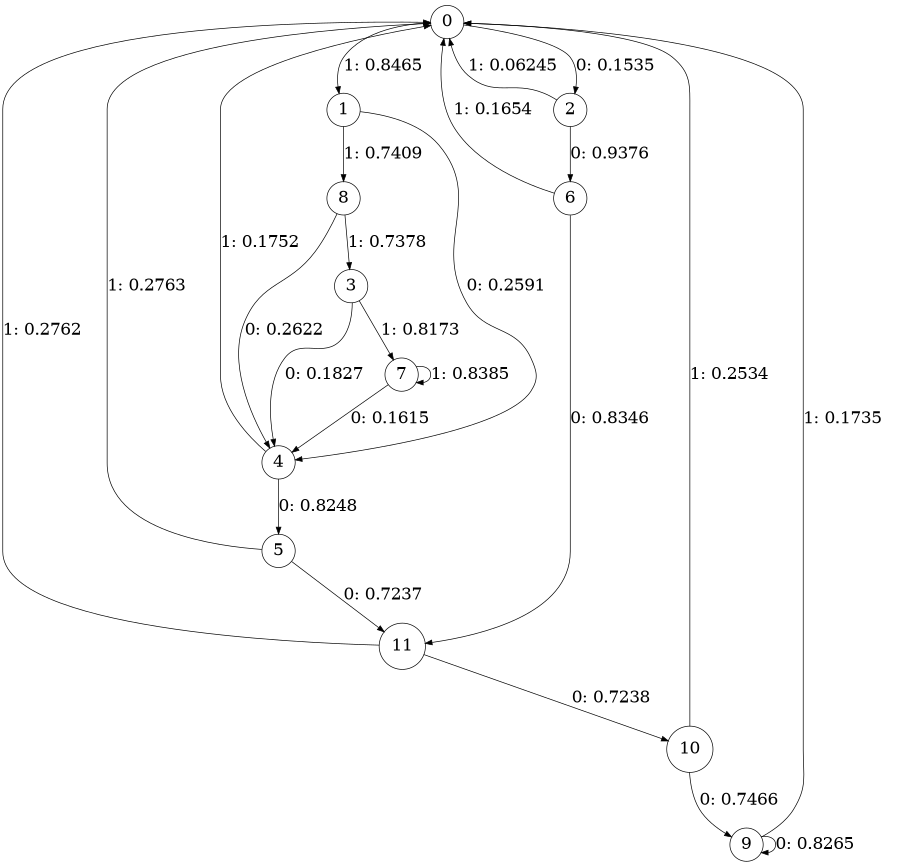 digraph "ch10randomL5" {
size = "6,8.5";
ratio = "fill";
node [shape = circle];
node [fontsize = 24];
edge [fontsize = 24];
0 -> 2 [label = "0: 0.1535   "];
0 -> 1 [label = "1: 0.8465   "];
1 -> 4 [label = "0: 0.2591   "];
1 -> 8 [label = "1: 0.7409   "];
2 -> 6 [label = "0: 0.9376   "];
2 -> 0 [label = "1: 0.06245  "];
3 -> 4 [label = "0: 0.1827   "];
3 -> 7 [label = "1: 0.8173   "];
4 -> 5 [label = "0: 0.8248   "];
4 -> 0 [label = "1: 0.1752   "];
5 -> 11 [label = "0: 0.7237   "];
5 -> 0 [label = "1: 0.2763   "];
6 -> 11 [label = "0: 0.8346   "];
6 -> 0 [label = "1: 0.1654   "];
7 -> 4 [label = "0: 0.1615   "];
7 -> 7 [label = "1: 0.8385   "];
8 -> 4 [label = "0: 0.2622   "];
8 -> 3 [label = "1: 0.7378   "];
9 -> 9 [label = "0: 0.8265   "];
9 -> 0 [label = "1: 0.1735   "];
10 -> 9 [label = "0: 0.7466   "];
10 -> 0 [label = "1: 0.2534   "];
11 -> 10 [label = "0: 0.7238   "];
11 -> 0 [label = "1: 0.2762   "];
}